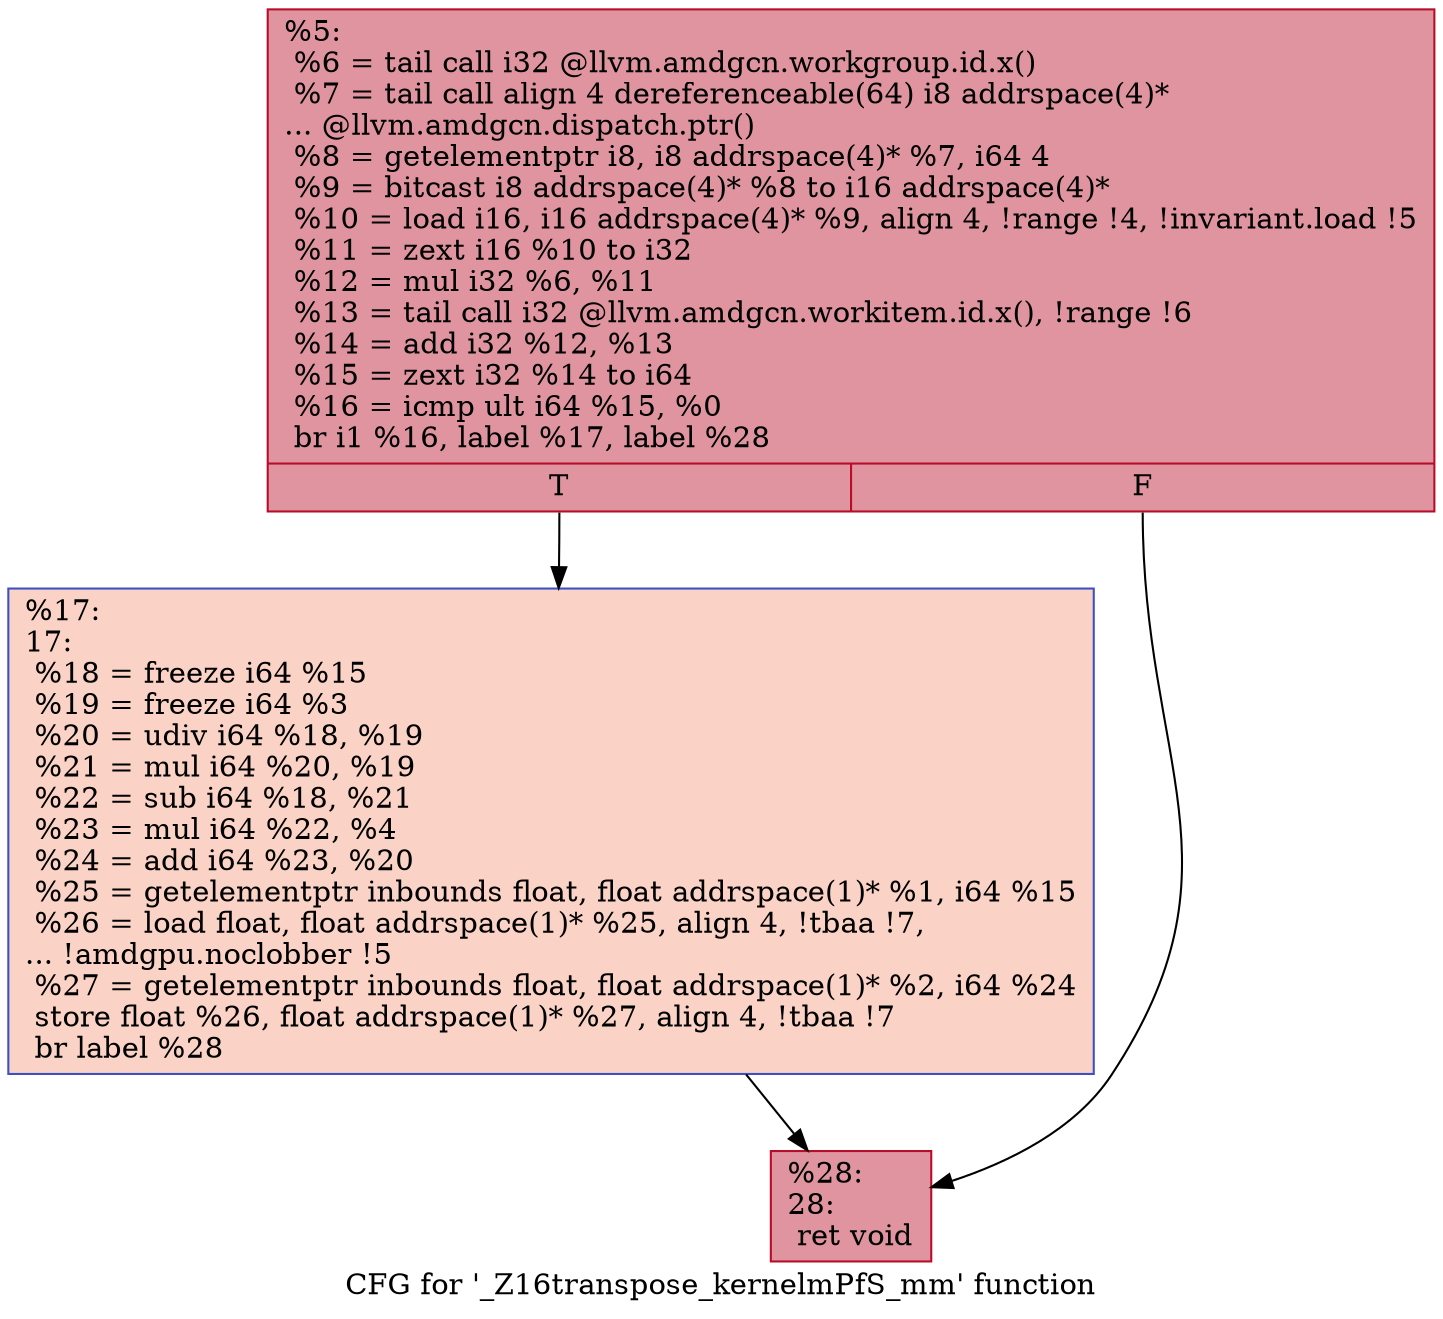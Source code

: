 digraph "CFG for '_Z16transpose_kernelmPfS_mm' function" {
	label="CFG for '_Z16transpose_kernelmPfS_mm' function";

	Node0x63ba170 [shape=record,color="#b70d28ff", style=filled, fillcolor="#b70d2870",label="{%5:\l  %6 = tail call i32 @llvm.amdgcn.workgroup.id.x()\l  %7 = tail call align 4 dereferenceable(64) i8 addrspace(4)*\l... @llvm.amdgcn.dispatch.ptr()\l  %8 = getelementptr i8, i8 addrspace(4)* %7, i64 4\l  %9 = bitcast i8 addrspace(4)* %8 to i16 addrspace(4)*\l  %10 = load i16, i16 addrspace(4)* %9, align 4, !range !4, !invariant.load !5\l  %11 = zext i16 %10 to i32\l  %12 = mul i32 %6, %11\l  %13 = tail call i32 @llvm.amdgcn.workitem.id.x(), !range !6\l  %14 = add i32 %12, %13\l  %15 = zext i32 %14 to i64\l  %16 = icmp ult i64 %15, %0\l  br i1 %16, label %17, label %28\l|{<s0>T|<s1>F}}"];
	Node0x63ba170:s0 -> Node0x63bac60;
	Node0x63ba170:s1 -> Node0x63bc1b0;
	Node0x63bac60 [shape=record,color="#3d50c3ff", style=filled, fillcolor="#f59c7d70",label="{%17:\l17:                                               \l  %18 = freeze i64 %15\l  %19 = freeze i64 %3\l  %20 = udiv i64 %18, %19\l  %21 = mul i64 %20, %19\l  %22 = sub i64 %18, %21\l  %23 = mul i64 %22, %4\l  %24 = add i64 %23, %20\l  %25 = getelementptr inbounds float, float addrspace(1)* %1, i64 %15\l  %26 = load float, float addrspace(1)* %25, align 4, !tbaa !7,\l... !amdgpu.noclobber !5\l  %27 = getelementptr inbounds float, float addrspace(1)* %2, i64 %24\l  store float %26, float addrspace(1)* %27, align 4, !tbaa !7\l  br label %28\l}"];
	Node0x63bac60 -> Node0x63bc1b0;
	Node0x63bc1b0 [shape=record,color="#b70d28ff", style=filled, fillcolor="#b70d2870",label="{%28:\l28:                                               \l  ret void\l}"];
}
